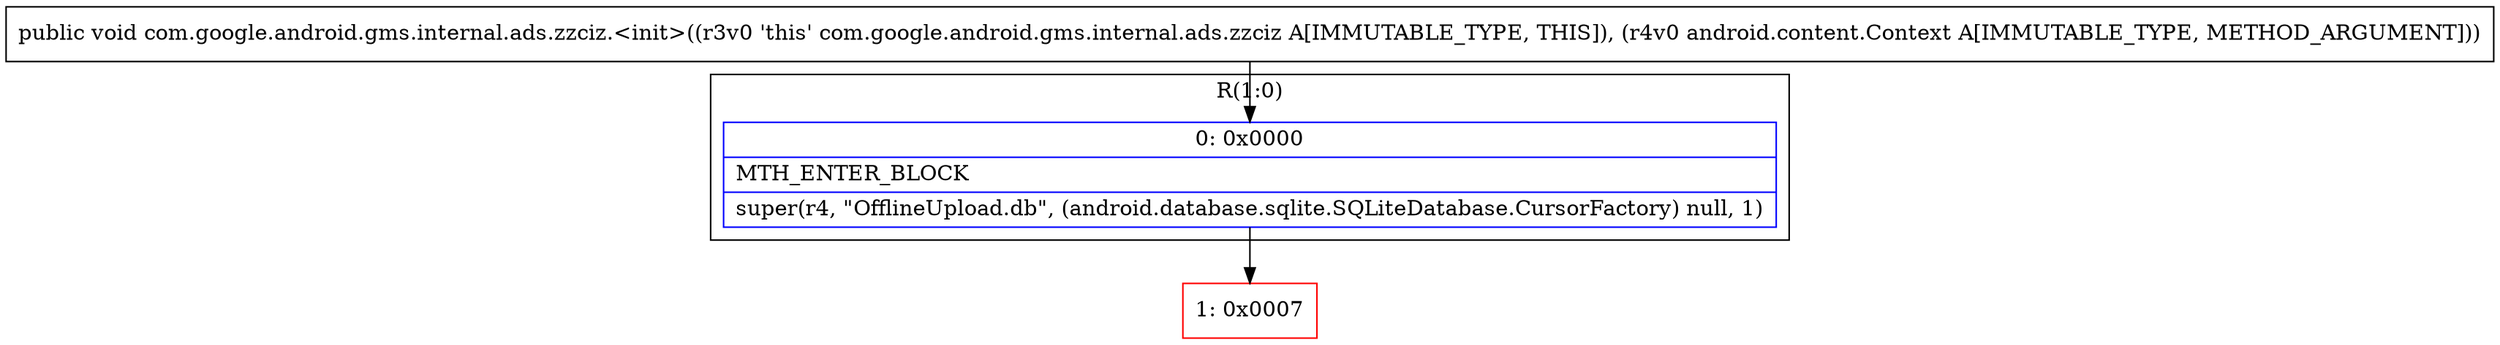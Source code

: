 digraph "CFG forcom.google.android.gms.internal.ads.zzciz.\<init\>(Landroid\/content\/Context;)V" {
subgraph cluster_Region_479663120 {
label = "R(1:0)";
node [shape=record,color=blue];
Node_0 [shape=record,label="{0\:\ 0x0000|MTH_ENTER_BLOCK\l|super(r4, \"OfflineUpload.db\", (android.database.sqlite.SQLiteDatabase.CursorFactory) null, 1)\l}"];
}
Node_1 [shape=record,color=red,label="{1\:\ 0x0007}"];
MethodNode[shape=record,label="{public void com.google.android.gms.internal.ads.zzciz.\<init\>((r3v0 'this' com.google.android.gms.internal.ads.zzciz A[IMMUTABLE_TYPE, THIS]), (r4v0 android.content.Context A[IMMUTABLE_TYPE, METHOD_ARGUMENT])) }"];
MethodNode -> Node_0;
Node_0 -> Node_1;
}

